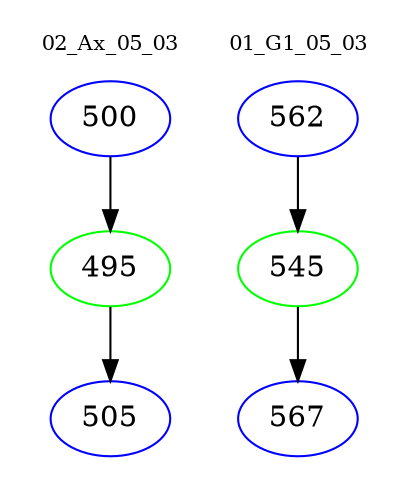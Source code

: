 digraph{
subgraph cluster_0 {
color = white
label = "02_Ax_05_03";
fontsize=10;
T0_500 [label="500", color="blue"]
T0_500 -> T0_495 [color="black"]
T0_495 [label="495", color="green"]
T0_495 -> T0_505 [color="black"]
T0_505 [label="505", color="blue"]
}
subgraph cluster_1 {
color = white
label = "01_G1_05_03";
fontsize=10;
T1_562 [label="562", color="blue"]
T1_562 -> T1_545 [color="black"]
T1_545 [label="545", color="green"]
T1_545 -> T1_567 [color="black"]
T1_567 [label="567", color="blue"]
}
}
